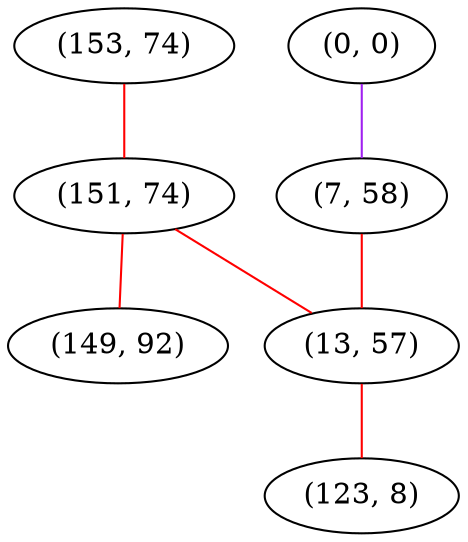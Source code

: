 graph "" {
"(153, 74)";
"(0, 0)";
"(7, 58)";
"(151, 74)";
"(13, 57)";
"(149, 92)";
"(123, 8)";
"(153, 74)" -- "(151, 74)"  [color=red, key=0, weight=1];
"(0, 0)" -- "(7, 58)"  [color=purple, key=0, weight=4];
"(7, 58)" -- "(13, 57)"  [color=red, key=0, weight=1];
"(151, 74)" -- "(13, 57)"  [color=red, key=0, weight=1];
"(151, 74)" -- "(149, 92)"  [color=red, key=0, weight=1];
"(13, 57)" -- "(123, 8)"  [color=red, key=0, weight=1];
}
